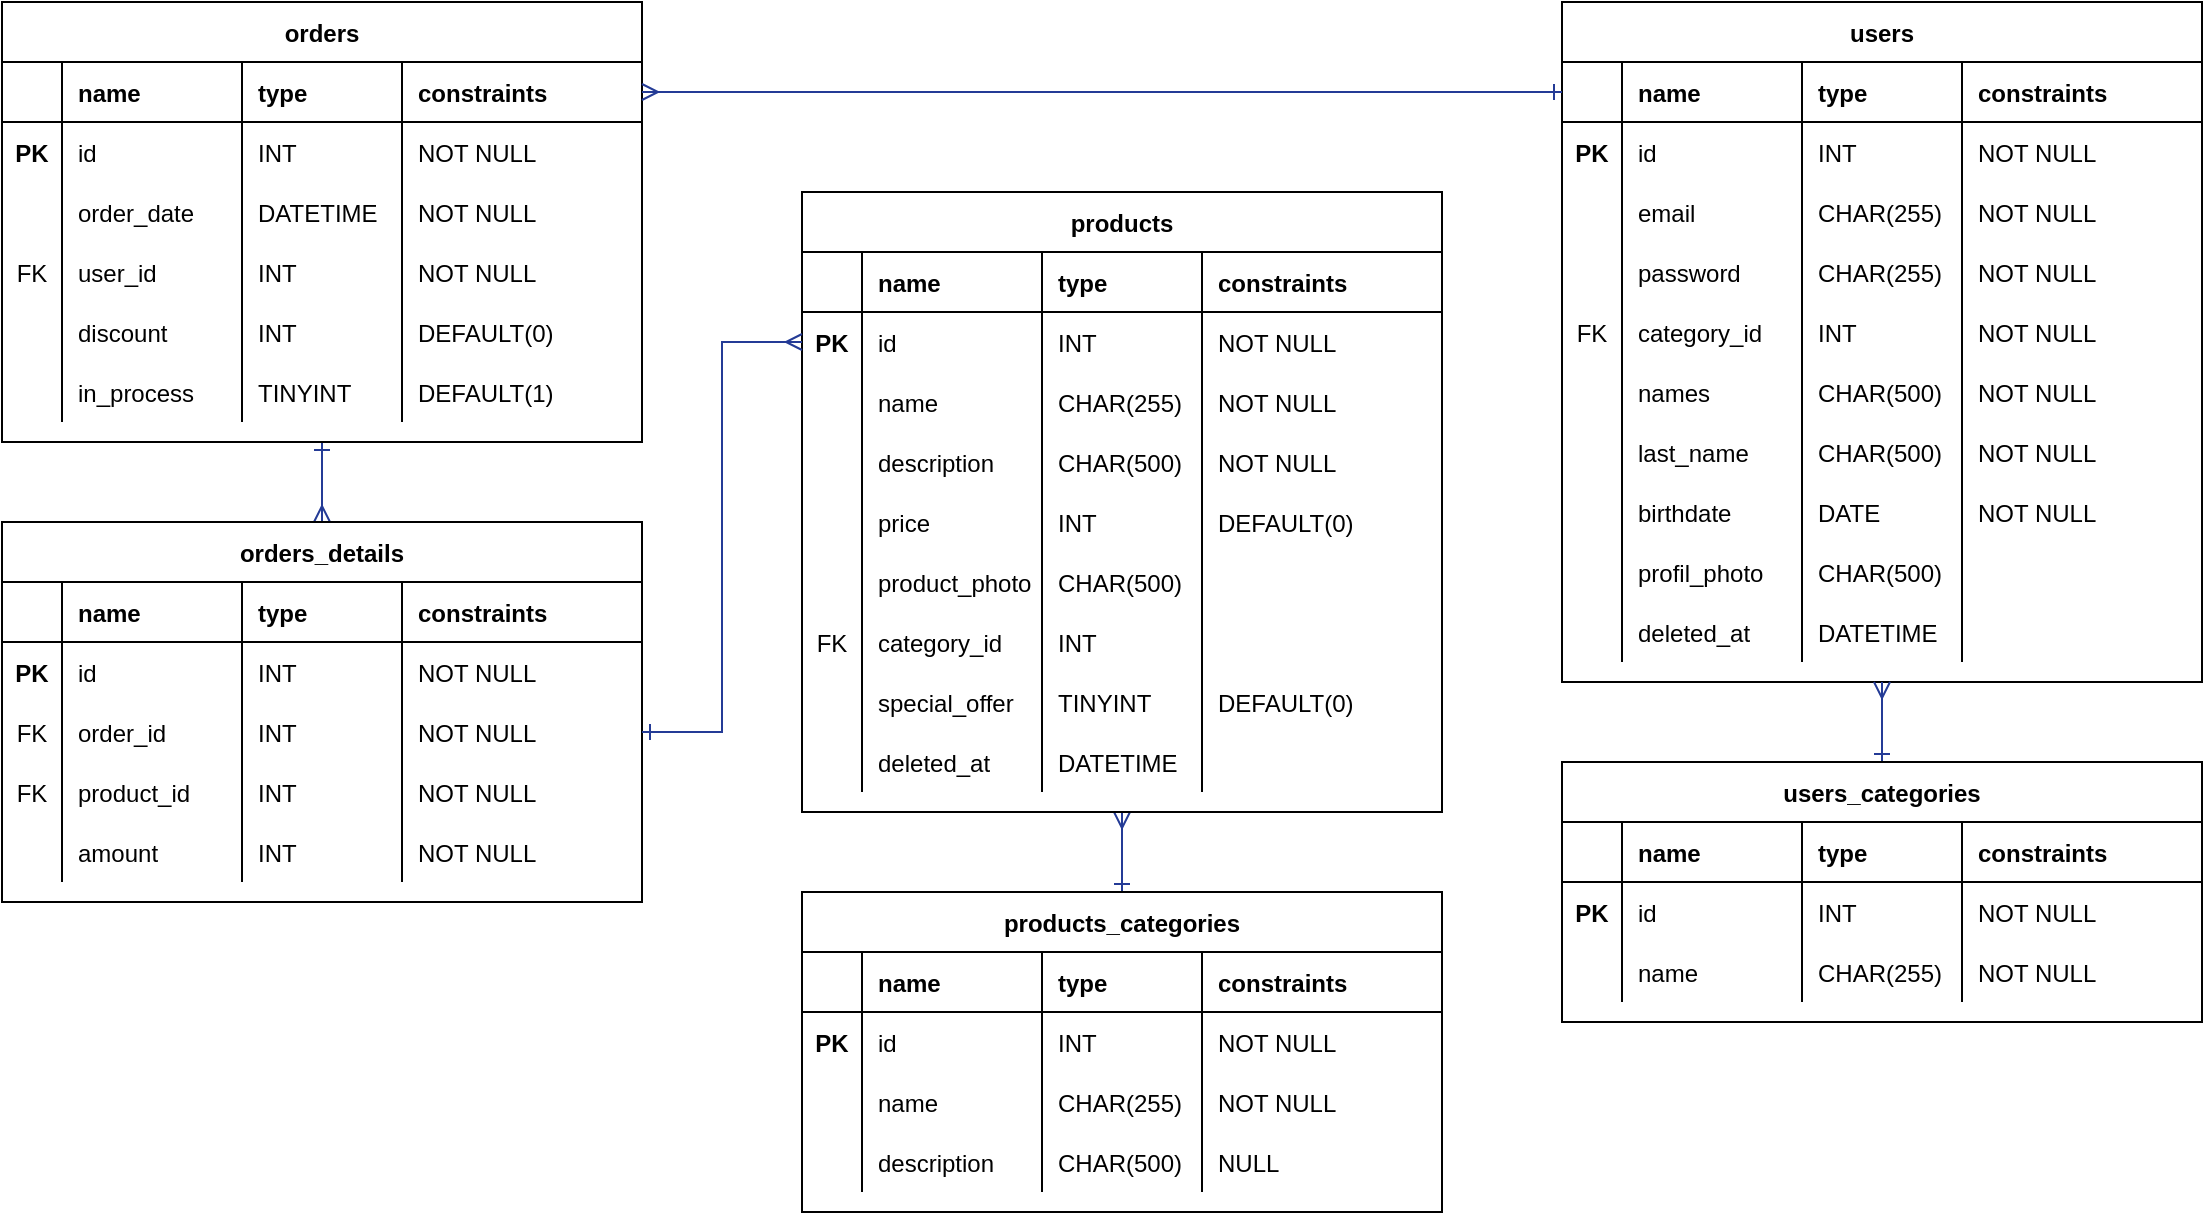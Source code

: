 <mxfile version="19.0.3" type="device"><diagram id="R2lEEEUBdFMjLlhIrx00" name="Page-1"><mxGraphModel dx="1483" dy="916" grid="1" gridSize="10" guides="1" tooltips="1" connect="1" arrows="1" fold="1" page="1" pageScale="1" pageWidth="1169" pageHeight="827" math="0" shadow="0" extFonts="Permanent Marker^https://fonts.googleapis.com/css?family=Permanent+Marker"><root><mxCell id="0"/><mxCell id="1" parent="0"/><mxCell id="c06CWA9HuTRUUM_Nnbg8-171" style="edgeStyle=orthogonalEdgeStyle;rounded=0;orthogonalLoop=1;jettySize=auto;html=1;entryX=0.5;entryY=0;entryDx=0;entryDy=0;startArrow=ERmany;startFill=0;endArrow=ERone;endFill=0;strokeColor=#243B96;" edge="1" parent="1" source="C-vyLk0tnHw3VtMMgP7b-23" target="c06CWA9HuTRUUM_Nnbg8-70"><mxGeometry relative="1" as="geometry"/></mxCell><mxCell id="C-vyLk0tnHw3VtMMgP7b-23" value="products" style="shape=table;startSize=30;container=1;collapsible=1;childLayout=tableLayout;fixedRows=1;rowLines=0;fontStyle=1;align=center;resizeLast=1;" parent="1" vertex="1"><mxGeometry x="434" y="185" width="320" height="310" as="geometry"/></mxCell><mxCell id="C-vyLk0tnHw3VtMMgP7b-24" value="" style="shape=partialRectangle;collapsible=0;dropTarget=0;pointerEvents=0;fillColor=none;points=[[0,0.5],[1,0.5]];portConstraint=eastwest;top=0;left=0;right=0;bottom=1;" parent="C-vyLk0tnHw3VtMMgP7b-23" vertex="1"><mxGeometry y="30" width="320" height="30" as="geometry"/></mxCell><mxCell id="C-vyLk0tnHw3VtMMgP7b-25" value="" style="shape=partialRectangle;overflow=hidden;connectable=0;fillColor=none;top=0;left=0;bottom=0;right=0;fontStyle=1;" parent="C-vyLk0tnHw3VtMMgP7b-24" vertex="1"><mxGeometry width="30" height="30" as="geometry"><mxRectangle width="30" height="30" as="alternateBounds"/></mxGeometry></mxCell><mxCell id="C-vyLk0tnHw3VtMMgP7b-26" value="name" style="shape=partialRectangle;overflow=hidden;connectable=0;fillColor=none;top=0;left=0;bottom=0;right=0;align=left;spacingLeft=6;fontStyle=1;" parent="C-vyLk0tnHw3VtMMgP7b-24" vertex="1"><mxGeometry x="30" width="90" height="30" as="geometry"><mxRectangle width="90" height="30" as="alternateBounds"/></mxGeometry></mxCell><mxCell id="c06CWA9HuTRUUM_Nnbg8-45" value="type" style="shape=partialRectangle;overflow=hidden;connectable=0;fillColor=none;top=0;left=0;bottom=0;right=0;align=left;spacingLeft=6;fontStyle=1;" vertex="1" parent="C-vyLk0tnHw3VtMMgP7b-24"><mxGeometry x="120" width="80" height="30" as="geometry"><mxRectangle width="80" height="30" as="alternateBounds"/></mxGeometry></mxCell><mxCell id="c06CWA9HuTRUUM_Nnbg8-61" value="constraints" style="shape=partialRectangle;overflow=hidden;connectable=0;fillColor=none;top=0;left=0;bottom=0;right=0;align=left;spacingLeft=6;fontStyle=1;" vertex="1" parent="C-vyLk0tnHw3VtMMgP7b-24"><mxGeometry x="200" width="120" height="30" as="geometry"><mxRectangle width="120" height="30" as="alternateBounds"/></mxGeometry></mxCell><mxCell id="c06CWA9HuTRUUM_Nnbg8-57" style="shape=partialRectangle;collapsible=0;dropTarget=0;pointerEvents=0;fillColor=none;points=[[0,0.5],[1,0.5]];portConstraint=eastwest;top=0;left=0;right=0;bottom=0;" vertex="1" parent="C-vyLk0tnHw3VtMMgP7b-23"><mxGeometry y="60" width="320" height="30" as="geometry"/></mxCell><mxCell id="c06CWA9HuTRUUM_Nnbg8-58" value="PK" style="shape=partialRectangle;overflow=hidden;connectable=0;fillColor=none;top=0;left=0;bottom=0;right=0;fontStyle=1" vertex="1" parent="c06CWA9HuTRUUM_Nnbg8-57"><mxGeometry width="30" height="30" as="geometry"><mxRectangle width="30" height="30" as="alternateBounds"/></mxGeometry></mxCell><mxCell id="c06CWA9HuTRUUM_Nnbg8-59" value="id" style="shape=partialRectangle;overflow=hidden;connectable=0;fillColor=none;top=0;left=0;bottom=0;right=0;align=left;spacingLeft=6;" vertex="1" parent="c06CWA9HuTRUUM_Nnbg8-57"><mxGeometry x="30" width="90" height="30" as="geometry"><mxRectangle width="90" height="30" as="alternateBounds"/></mxGeometry></mxCell><mxCell id="c06CWA9HuTRUUM_Nnbg8-60" value="INT" style="shape=partialRectangle;overflow=hidden;connectable=0;fillColor=none;top=0;left=0;bottom=0;right=0;align=left;spacingLeft=6;" vertex="1" parent="c06CWA9HuTRUUM_Nnbg8-57"><mxGeometry x="120" width="80" height="30" as="geometry"><mxRectangle width="80" height="30" as="alternateBounds"/></mxGeometry></mxCell><mxCell id="c06CWA9HuTRUUM_Nnbg8-62" value="NOT NULL" style="shape=partialRectangle;overflow=hidden;connectable=0;fillColor=none;top=0;left=0;bottom=0;right=0;align=left;spacingLeft=6;" vertex="1" parent="c06CWA9HuTRUUM_Nnbg8-57"><mxGeometry x="200" width="120" height="30" as="geometry"><mxRectangle width="120" height="30" as="alternateBounds"/></mxGeometry></mxCell><mxCell id="C-vyLk0tnHw3VtMMgP7b-27" value="" style="shape=partialRectangle;collapsible=0;dropTarget=0;pointerEvents=0;fillColor=none;points=[[0,0.5],[1,0.5]];portConstraint=eastwest;top=0;left=0;right=0;bottom=0;" parent="C-vyLk0tnHw3VtMMgP7b-23" vertex="1"><mxGeometry y="90" width="320" height="30" as="geometry"/></mxCell><mxCell id="C-vyLk0tnHw3VtMMgP7b-28" value="" style="shape=partialRectangle;overflow=hidden;connectable=0;fillColor=none;top=0;left=0;bottom=0;right=0;" parent="C-vyLk0tnHw3VtMMgP7b-27" vertex="1"><mxGeometry width="30" height="30" as="geometry"><mxRectangle width="30" height="30" as="alternateBounds"/></mxGeometry></mxCell><mxCell id="C-vyLk0tnHw3VtMMgP7b-29" value="name" style="shape=partialRectangle;overflow=hidden;connectable=0;fillColor=none;top=0;left=0;bottom=0;right=0;align=left;spacingLeft=6;" parent="C-vyLk0tnHw3VtMMgP7b-27" vertex="1"><mxGeometry x="30" width="90" height="30" as="geometry"><mxRectangle width="90" height="30" as="alternateBounds"/></mxGeometry></mxCell><mxCell id="c06CWA9HuTRUUM_Nnbg8-46" value="CHAR(255)" style="shape=partialRectangle;overflow=hidden;connectable=0;fillColor=none;top=0;left=0;bottom=0;right=0;align=left;spacingLeft=6;" vertex="1" parent="C-vyLk0tnHw3VtMMgP7b-27"><mxGeometry x="120" width="80" height="30" as="geometry"><mxRectangle width="80" height="30" as="alternateBounds"/></mxGeometry></mxCell><mxCell id="c06CWA9HuTRUUM_Nnbg8-63" value="NOT NULL" style="shape=partialRectangle;overflow=hidden;connectable=0;fillColor=none;top=0;left=0;bottom=0;right=0;align=left;spacingLeft=6;" vertex="1" parent="C-vyLk0tnHw3VtMMgP7b-27"><mxGeometry x="200" width="120" height="30" as="geometry"><mxRectangle width="120" height="30" as="alternateBounds"/></mxGeometry></mxCell><mxCell id="c06CWA9HuTRUUM_Nnbg8-27" style="shape=partialRectangle;collapsible=0;dropTarget=0;pointerEvents=0;fillColor=none;points=[[0,0.5],[1,0.5]];portConstraint=eastwest;top=0;left=0;right=0;bottom=0;" vertex="1" parent="C-vyLk0tnHw3VtMMgP7b-23"><mxGeometry y="120" width="320" height="30" as="geometry"/></mxCell><mxCell id="c06CWA9HuTRUUM_Nnbg8-28" style="shape=partialRectangle;overflow=hidden;connectable=0;fillColor=none;top=0;left=0;bottom=0;right=0;" vertex="1" parent="c06CWA9HuTRUUM_Nnbg8-27"><mxGeometry width="30" height="30" as="geometry"><mxRectangle width="30" height="30" as="alternateBounds"/></mxGeometry></mxCell><mxCell id="c06CWA9HuTRUUM_Nnbg8-29" value="description" style="shape=partialRectangle;overflow=hidden;connectable=0;fillColor=none;top=0;left=0;bottom=0;right=0;align=left;spacingLeft=6;" vertex="1" parent="c06CWA9HuTRUUM_Nnbg8-27"><mxGeometry x="30" width="90" height="30" as="geometry"><mxRectangle width="90" height="30" as="alternateBounds"/></mxGeometry></mxCell><mxCell id="c06CWA9HuTRUUM_Nnbg8-47" value="CHAR(500)" style="shape=partialRectangle;overflow=hidden;connectable=0;fillColor=none;top=0;left=0;bottom=0;right=0;align=left;spacingLeft=6;" vertex="1" parent="c06CWA9HuTRUUM_Nnbg8-27"><mxGeometry x="120" width="80" height="30" as="geometry"><mxRectangle width="80" height="30" as="alternateBounds"/></mxGeometry></mxCell><mxCell id="c06CWA9HuTRUUM_Nnbg8-64" value="NOT NULL" style="shape=partialRectangle;overflow=hidden;connectable=0;fillColor=none;top=0;left=0;bottom=0;right=0;align=left;spacingLeft=6;" vertex="1" parent="c06CWA9HuTRUUM_Nnbg8-27"><mxGeometry x="200" width="120" height="30" as="geometry"><mxRectangle width="120" height="30" as="alternateBounds"/></mxGeometry></mxCell><mxCell id="c06CWA9HuTRUUM_Nnbg8-30" style="shape=partialRectangle;collapsible=0;dropTarget=0;pointerEvents=0;fillColor=none;points=[[0,0.5],[1,0.5]];portConstraint=eastwest;top=0;left=0;right=0;bottom=0;" vertex="1" parent="C-vyLk0tnHw3VtMMgP7b-23"><mxGeometry y="150" width="320" height="30" as="geometry"/></mxCell><mxCell id="c06CWA9HuTRUUM_Nnbg8-31" style="shape=partialRectangle;overflow=hidden;connectable=0;fillColor=none;top=0;left=0;bottom=0;right=0;" vertex="1" parent="c06CWA9HuTRUUM_Nnbg8-30"><mxGeometry width="30" height="30" as="geometry"><mxRectangle width="30" height="30" as="alternateBounds"/></mxGeometry></mxCell><mxCell id="c06CWA9HuTRUUM_Nnbg8-32" value="price" style="shape=partialRectangle;overflow=hidden;connectable=0;fillColor=none;top=0;left=0;bottom=0;right=0;align=left;spacingLeft=6;" vertex="1" parent="c06CWA9HuTRUUM_Nnbg8-30"><mxGeometry x="30" width="90" height="30" as="geometry"><mxRectangle width="90" height="30" as="alternateBounds"/></mxGeometry></mxCell><mxCell id="c06CWA9HuTRUUM_Nnbg8-48" value="INT" style="shape=partialRectangle;overflow=hidden;connectable=0;fillColor=none;top=0;left=0;bottom=0;right=0;align=left;spacingLeft=6;" vertex="1" parent="c06CWA9HuTRUUM_Nnbg8-30"><mxGeometry x="120" width="80" height="30" as="geometry"><mxRectangle width="80" height="30" as="alternateBounds"/></mxGeometry></mxCell><mxCell id="c06CWA9HuTRUUM_Nnbg8-65" value="DEFAULT(0)" style="shape=partialRectangle;overflow=hidden;connectable=0;fillColor=none;top=0;left=0;bottom=0;right=0;align=left;spacingLeft=6;" vertex="1" parent="c06CWA9HuTRUUM_Nnbg8-30"><mxGeometry x="200" width="120" height="30" as="geometry"><mxRectangle width="120" height="30" as="alternateBounds"/></mxGeometry></mxCell><mxCell id="c06CWA9HuTRUUM_Nnbg8-33" style="shape=partialRectangle;collapsible=0;dropTarget=0;pointerEvents=0;fillColor=none;points=[[0,0.5],[1,0.5]];portConstraint=eastwest;top=0;left=0;right=0;bottom=0;" vertex="1" parent="C-vyLk0tnHw3VtMMgP7b-23"><mxGeometry y="180" width="320" height="30" as="geometry"/></mxCell><mxCell id="c06CWA9HuTRUUM_Nnbg8-34" style="shape=partialRectangle;overflow=hidden;connectable=0;fillColor=none;top=0;left=0;bottom=0;right=0;" vertex="1" parent="c06CWA9HuTRUUM_Nnbg8-33"><mxGeometry width="30" height="30" as="geometry"><mxRectangle width="30" height="30" as="alternateBounds"/></mxGeometry></mxCell><mxCell id="c06CWA9HuTRUUM_Nnbg8-35" value="product_photo" style="shape=partialRectangle;overflow=hidden;connectable=0;fillColor=none;top=0;left=0;bottom=0;right=0;align=left;spacingLeft=6;" vertex="1" parent="c06CWA9HuTRUUM_Nnbg8-33"><mxGeometry x="30" width="90" height="30" as="geometry"><mxRectangle width="90" height="30" as="alternateBounds"/></mxGeometry></mxCell><mxCell id="c06CWA9HuTRUUM_Nnbg8-49" value="CHAR(500)" style="shape=partialRectangle;overflow=hidden;connectable=0;fillColor=none;top=0;left=0;bottom=0;right=0;align=left;spacingLeft=6;" vertex="1" parent="c06CWA9HuTRUUM_Nnbg8-33"><mxGeometry x="120" width="80" height="30" as="geometry"><mxRectangle width="80" height="30" as="alternateBounds"/></mxGeometry></mxCell><mxCell id="c06CWA9HuTRUUM_Nnbg8-66" style="shape=partialRectangle;overflow=hidden;connectable=0;fillColor=none;top=0;left=0;bottom=0;right=0;align=left;spacingLeft=6;" vertex="1" parent="c06CWA9HuTRUUM_Nnbg8-33"><mxGeometry x="200" width="120" height="30" as="geometry"><mxRectangle width="120" height="30" as="alternateBounds"/></mxGeometry></mxCell><mxCell id="c06CWA9HuTRUUM_Nnbg8-36" style="shape=partialRectangle;collapsible=0;dropTarget=0;pointerEvents=0;fillColor=none;points=[[0,0.5],[1,0.5]];portConstraint=eastwest;top=0;left=0;right=0;bottom=0;" vertex="1" parent="C-vyLk0tnHw3VtMMgP7b-23"><mxGeometry y="210" width="320" height="30" as="geometry"/></mxCell><mxCell id="c06CWA9HuTRUUM_Nnbg8-37" value="FK" style="shape=partialRectangle;overflow=hidden;connectable=0;fillColor=none;top=0;left=0;bottom=0;right=0;" vertex="1" parent="c06CWA9HuTRUUM_Nnbg8-36"><mxGeometry width="30" height="30" as="geometry"><mxRectangle width="30" height="30" as="alternateBounds"/></mxGeometry></mxCell><mxCell id="c06CWA9HuTRUUM_Nnbg8-38" value="category_id" style="shape=partialRectangle;overflow=hidden;connectable=0;fillColor=none;top=0;left=0;bottom=0;right=0;align=left;spacingLeft=6;" vertex="1" parent="c06CWA9HuTRUUM_Nnbg8-36"><mxGeometry x="30" width="90" height="30" as="geometry"><mxRectangle width="90" height="30" as="alternateBounds"/></mxGeometry></mxCell><mxCell id="c06CWA9HuTRUUM_Nnbg8-50" value="INT" style="shape=partialRectangle;overflow=hidden;connectable=0;fillColor=none;top=0;left=0;bottom=0;right=0;align=left;spacingLeft=6;" vertex="1" parent="c06CWA9HuTRUUM_Nnbg8-36"><mxGeometry x="120" width="80" height="30" as="geometry"><mxRectangle width="80" height="30" as="alternateBounds"/></mxGeometry></mxCell><mxCell id="c06CWA9HuTRUUM_Nnbg8-67" style="shape=partialRectangle;overflow=hidden;connectable=0;fillColor=none;top=0;left=0;bottom=0;right=0;align=left;spacingLeft=6;" vertex="1" parent="c06CWA9HuTRUUM_Nnbg8-36"><mxGeometry x="200" width="120" height="30" as="geometry"><mxRectangle width="120" height="30" as="alternateBounds"/></mxGeometry></mxCell><mxCell id="c06CWA9HuTRUUM_Nnbg8-39" style="shape=partialRectangle;collapsible=0;dropTarget=0;pointerEvents=0;fillColor=none;points=[[0,0.5],[1,0.5]];portConstraint=eastwest;top=0;left=0;right=0;bottom=0;" vertex="1" parent="C-vyLk0tnHw3VtMMgP7b-23"><mxGeometry y="240" width="320" height="30" as="geometry"/></mxCell><mxCell id="c06CWA9HuTRUUM_Nnbg8-40" style="shape=partialRectangle;overflow=hidden;connectable=0;fillColor=none;top=0;left=0;bottom=0;right=0;" vertex="1" parent="c06CWA9HuTRUUM_Nnbg8-39"><mxGeometry width="30" height="30" as="geometry"><mxRectangle width="30" height="30" as="alternateBounds"/></mxGeometry></mxCell><mxCell id="c06CWA9HuTRUUM_Nnbg8-41" value="special_offer" style="shape=partialRectangle;overflow=hidden;connectable=0;fillColor=none;top=0;left=0;bottom=0;right=0;align=left;spacingLeft=6;" vertex="1" parent="c06CWA9HuTRUUM_Nnbg8-39"><mxGeometry x="30" width="90" height="30" as="geometry"><mxRectangle width="90" height="30" as="alternateBounds"/></mxGeometry></mxCell><mxCell id="c06CWA9HuTRUUM_Nnbg8-51" value="TINYINT" style="shape=partialRectangle;overflow=hidden;connectable=0;fillColor=none;top=0;left=0;bottom=0;right=0;align=left;spacingLeft=6;" vertex="1" parent="c06CWA9HuTRUUM_Nnbg8-39"><mxGeometry x="120" width="80" height="30" as="geometry"><mxRectangle width="80" height="30" as="alternateBounds"/></mxGeometry></mxCell><mxCell id="c06CWA9HuTRUUM_Nnbg8-68" value="DEFAULT(0)" style="shape=partialRectangle;overflow=hidden;connectable=0;fillColor=none;top=0;left=0;bottom=0;right=0;align=left;spacingLeft=6;" vertex="1" parent="c06CWA9HuTRUUM_Nnbg8-39"><mxGeometry x="200" width="120" height="30" as="geometry"><mxRectangle width="120" height="30" as="alternateBounds"/></mxGeometry></mxCell><mxCell id="c06CWA9HuTRUUM_Nnbg8-42" style="shape=partialRectangle;collapsible=0;dropTarget=0;pointerEvents=0;fillColor=none;points=[[0,0.5],[1,0.5]];portConstraint=eastwest;top=0;left=0;right=0;bottom=0;" vertex="1" parent="C-vyLk0tnHw3VtMMgP7b-23"><mxGeometry y="270" width="320" height="30" as="geometry"/></mxCell><mxCell id="c06CWA9HuTRUUM_Nnbg8-43" style="shape=partialRectangle;overflow=hidden;connectable=0;fillColor=none;top=0;left=0;bottom=0;right=0;" vertex="1" parent="c06CWA9HuTRUUM_Nnbg8-42"><mxGeometry width="30" height="30" as="geometry"><mxRectangle width="30" height="30" as="alternateBounds"/></mxGeometry></mxCell><mxCell id="c06CWA9HuTRUUM_Nnbg8-44" value="deleted_at" style="shape=partialRectangle;overflow=hidden;connectable=0;fillColor=none;top=0;left=0;bottom=0;right=0;align=left;spacingLeft=6;" vertex="1" parent="c06CWA9HuTRUUM_Nnbg8-42"><mxGeometry x="30" width="90" height="30" as="geometry"><mxRectangle width="90" height="30" as="alternateBounds"/></mxGeometry></mxCell><mxCell id="c06CWA9HuTRUUM_Nnbg8-52" value="DATETIME" style="shape=partialRectangle;overflow=hidden;connectable=0;fillColor=none;top=0;left=0;bottom=0;right=0;align=left;spacingLeft=6;" vertex="1" parent="c06CWA9HuTRUUM_Nnbg8-42"><mxGeometry x="120" width="80" height="30" as="geometry"><mxRectangle width="80" height="30" as="alternateBounds"/></mxGeometry></mxCell><mxCell id="c06CWA9HuTRUUM_Nnbg8-69" style="shape=partialRectangle;overflow=hidden;connectable=0;fillColor=none;top=0;left=0;bottom=0;right=0;align=left;spacingLeft=6;" vertex="1" parent="c06CWA9HuTRUUM_Nnbg8-42"><mxGeometry x="200" width="120" height="30" as="geometry"><mxRectangle width="120" height="30" as="alternateBounds"/></mxGeometry></mxCell><mxCell id="c06CWA9HuTRUUM_Nnbg8-70" value="products_categories" style="shape=table;startSize=30;container=1;collapsible=1;childLayout=tableLayout;fixedRows=1;rowLines=0;fontStyle=1;align=center;resizeLast=1;" vertex="1" parent="1"><mxGeometry x="434" y="535" width="320" height="160" as="geometry"/></mxCell><mxCell id="c06CWA9HuTRUUM_Nnbg8-71" value="" style="shape=partialRectangle;collapsible=0;dropTarget=0;pointerEvents=0;fillColor=none;points=[[0,0.5],[1,0.5]];portConstraint=eastwest;top=0;left=0;right=0;bottom=1;" vertex="1" parent="c06CWA9HuTRUUM_Nnbg8-70"><mxGeometry y="30" width="320" height="30" as="geometry"/></mxCell><mxCell id="c06CWA9HuTRUUM_Nnbg8-72" value="" style="shape=partialRectangle;overflow=hidden;connectable=0;fillColor=none;top=0;left=0;bottom=0;right=0;fontStyle=1;" vertex="1" parent="c06CWA9HuTRUUM_Nnbg8-71"><mxGeometry width="30" height="30" as="geometry"><mxRectangle width="30" height="30" as="alternateBounds"/></mxGeometry></mxCell><mxCell id="c06CWA9HuTRUUM_Nnbg8-73" value="name" style="shape=partialRectangle;overflow=hidden;connectable=0;fillColor=none;top=0;left=0;bottom=0;right=0;align=left;spacingLeft=6;fontStyle=1;" vertex="1" parent="c06CWA9HuTRUUM_Nnbg8-71"><mxGeometry x="30" width="90" height="30" as="geometry"><mxRectangle width="90" height="30" as="alternateBounds"/></mxGeometry></mxCell><mxCell id="c06CWA9HuTRUUM_Nnbg8-74" value="type" style="shape=partialRectangle;overflow=hidden;connectable=0;fillColor=none;top=0;left=0;bottom=0;right=0;align=left;spacingLeft=6;fontStyle=1;" vertex="1" parent="c06CWA9HuTRUUM_Nnbg8-71"><mxGeometry x="120" width="80" height="30" as="geometry"><mxRectangle width="80" height="30" as="alternateBounds"/></mxGeometry></mxCell><mxCell id="c06CWA9HuTRUUM_Nnbg8-75" value="constraints" style="shape=partialRectangle;overflow=hidden;connectable=0;fillColor=none;top=0;left=0;bottom=0;right=0;align=left;spacingLeft=6;fontStyle=1;" vertex="1" parent="c06CWA9HuTRUUM_Nnbg8-71"><mxGeometry x="200" width="120" height="30" as="geometry"><mxRectangle width="120" height="30" as="alternateBounds"/></mxGeometry></mxCell><mxCell id="c06CWA9HuTRUUM_Nnbg8-76" style="shape=partialRectangle;collapsible=0;dropTarget=0;pointerEvents=0;fillColor=none;points=[[0,0.5],[1,0.5]];portConstraint=eastwest;top=0;left=0;right=0;bottom=0;" vertex="1" parent="c06CWA9HuTRUUM_Nnbg8-70"><mxGeometry y="60" width="320" height="30" as="geometry"/></mxCell><mxCell id="c06CWA9HuTRUUM_Nnbg8-77" value="PK" style="shape=partialRectangle;overflow=hidden;connectable=0;fillColor=none;top=0;left=0;bottom=0;right=0;fontStyle=1" vertex="1" parent="c06CWA9HuTRUUM_Nnbg8-76"><mxGeometry width="30" height="30" as="geometry"><mxRectangle width="30" height="30" as="alternateBounds"/></mxGeometry></mxCell><mxCell id="c06CWA9HuTRUUM_Nnbg8-78" value="id" style="shape=partialRectangle;overflow=hidden;connectable=0;fillColor=none;top=0;left=0;bottom=0;right=0;align=left;spacingLeft=6;" vertex="1" parent="c06CWA9HuTRUUM_Nnbg8-76"><mxGeometry x="30" width="90" height="30" as="geometry"><mxRectangle width="90" height="30" as="alternateBounds"/></mxGeometry></mxCell><mxCell id="c06CWA9HuTRUUM_Nnbg8-79" value="INT" style="shape=partialRectangle;overflow=hidden;connectable=0;fillColor=none;top=0;left=0;bottom=0;right=0;align=left;spacingLeft=6;" vertex="1" parent="c06CWA9HuTRUUM_Nnbg8-76"><mxGeometry x="120" width="80" height="30" as="geometry"><mxRectangle width="80" height="30" as="alternateBounds"/></mxGeometry></mxCell><mxCell id="c06CWA9HuTRUUM_Nnbg8-80" value="NOT NULL" style="shape=partialRectangle;overflow=hidden;connectable=0;fillColor=none;top=0;left=0;bottom=0;right=0;align=left;spacingLeft=6;" vertex="1" parent="c06CWA9HuTRUUM_Nnbg8-76"><mxGeometry x="200" width="120" height="30" as="geometry"><mxRectangle width="120" height="30" as="alternateBounds"/></mxGeometry></mxCell><mxCell id="c06CWA9HuTRUUM_Nnbg8-81" value="" style="shape=partialRectangle;collapsible=0;dropTarget=0;pointerEvents=0;fillColor=none;points=[[0,0.5],[1,0.5]];portConstraint=eastwest;top=0;left=0;right=0;bottom=0;" vertex="1" parent="c06CWA9HuTRUUM_Nnbg8-70"><mxGeometry y="90" width="320" height="30" as="geometry"/></mxCell><mxCell id="c06CWA9HuTRUUM_Nnbg8-82" value="" style="shape=partialRectangle;overflow=hidden;connectable=0;fillColor=none;top=0;left=0;bottom=0;right=0;" vertex="1" parent="c06CWA9HuTRUUM_Nnbg8-81"><mxGeometry width="30" height="30" as="geometry"><mxRectangle width="30" height="30" as="alternateBounds"/></mxGeometry></mxCell><mxCell id="c06CWA9HuTRUUM_Nnbg8-83" value="name" style="shape=partialRectangle;overflow=hidden;connectable=0;fillColor=none;top=0;left=0;bottom=0;right=0;align=left;spacingLeft=6;" vertex="1" parent="c06CWA9HuTRUUM_Nnbg8-81"><mxGeometry x="30" width="90" height="30" as="geometry"><mxRectangle width="90" height="30" as="alternateBounds"/></mxGeometry></mxCell><mxCell id="c06CWA9HuTRUUM_Nnbg8-84" value="CHAR(255)" style="shape=partialRectangle;overflow=hidden;connectable=0;fillColor=none;top=0;left=0;bottom=0;right=0;align=left;spacingLeft=6;" vertex="1" parent="c06CWA9HuTRUUM_Nnbg8-81"><mxGeometry x="120" width="80" height="30" as="geometry"><mxRectangle width="80" height="30" as="alternateBounds"/></mxGeometry></mxCell><mxCell id="c06CWA9HuTRUUM_Nnbg8-85" value="NOT NULL" style="shape=partialRectangle;overflow=hidden;connectable=0;fillColor=none;top=0;left=0;bottom=0;right=0;align=left;spacingLeft=6;" vertex="1" parent="c06CWA9HuTRUUM_Nnbg8-81"><mxGeometry x="200" width="120" height="30" as="geometry"><mxRectangle width="120" height="30" as="alternateBounds"/></mxGeometry></mxCell><mxCell id="c06CWA9HuTRUUM_Nnbg8-86" style="shape=partialRectangle;collapsible=0;dropTarget=0;pointerEvents=0;fillColor=none;points=[[0,0.5],[1,0.5]];portConstraint=eastwest;top=0;left=0;right=0;bottom=0;" vertex="1" parent="c06CWA9HuTRUUM_Nnbg8-70"><mxGeometry y="120" width="320" height="30" as="geometry"/></mxCell><mxCell id="c06CWA9HuTRUUM_Nnbg8-87" style="shape=partialRectangle;overflow=hidden;connectable=0;fillColor=none;top=0;left=0;bottom=0;right=0;" vertex="1" parent="c06CWA9HuTRUUM_Nnbg8-86"><mxGeometry width="30" height="30" as="geometry"><mxRectangle width="30" height="30" as="alternateBounds"/></mxGeometry></mxCell><mxCell id="c06CWA9HuTRUUM_Nnbg8-88" value="description" style="shape=partialRectangle;overflow=hidden;connectable=0;fillColor=none;top=0;left=0;bottom=0;right=0;align=left;spacingLeft=6;" vertex="1" parent="c06CWA9HuTRUUM_Nnbg8-86"><mxGeometry x="30" width="90" height="30" as="geometry"><mxRectangle width="90" height="30" as="alternateBounds"/></mxGeometry></mxCell><mxCell id="c06CWA9HuTRUUM_Nnbg8-89" value="CHAR(500)" style="shape=partialRectangle;overflow=hidden;connectable=0;fillColor=none;top=0;left=0;bottom=0;right=0;align=left;spacingLeft=6;" vertex="1" parent="c06CWA9HuTRUUM_Nnbg8-86"><mxGeometry x="120" width="80" height="30" as="geometry"><mxRectangle width="80" height="30" as="alternateBounds"/></mxGeometry></mxCell><mxCell id="c06CWA9HuTRUUM_Nnbg8-90" value="NULL" style="shape=partialRectangle;overflow=hidden;connectable=0;fillColor=none;top=0;left=0;bottom=0;right=0;align=left;spacingLeft=6;" vertex="1" parent="c06CWA9HuTRUUM_Nnbg8-86"><mxGeometry x="200" width="120" height="30" as="geometry"><mxRectangle width="120" height="30" as="alternateBounds"/></mxGeometry></mxCell><mxCell id="c06CWA9HuTRUUM_Nnbg8-170" style="edgeStyle=orthogonalEdgeStyle;rounded=0;orthogonalLoop=1;jettySize=auto;html=1;startArrow=ERone;startFill=0;endArrow=ERmany;endFill=0;strokeColor=#243B96;" edge="1" parent="1" source="c06CWA9HuTRUUM_Nnbg8-116" target="c06CWA9HuTRUUM_Nnbg8-144"><mxGeometry relative="1" as="geometry"/></mxCell><mxCell id="c06CWA9HuTRUUM_Nnbg8-116" value="orders" style="shape=table;startSize=30;container=1;collapsible=1;childLayout=tableLayout;fixedRows=1;rowLines=0;fontStyle=1;align=center;resizeLast=1;" vertex="1" parent="1"><mxGeometry x="34" y="90" width="320" height="220" as="geometry"/></mxCell><mxCell id="c06CWA9HuTRUUM_Nnbg8-117" value="" style="shape=partialRectangle;collapsible=0;dropTarget=0;pointerEvents=0;fillColor=none;points=[[0,0.5],[1,0.5]];portConstraint=eastwest;top=0;left=0;right=0;bottom=1;" vertex="1" parent="c06CWA9HuTRUUM_Nnbg8-116"><mxGeometry y="30" width="320" height="30" as="geometry"/></mxCell><mxCell id="c06CWA9HuTRUUM_Nnbg8-118" value="" style="shape=partialRectangle;overflow=hidden;connectable=0;fillColor=none;top=0;left=0;bottom=0;right=0;fontStyle=1;" vertex="1" parent="c06CWA9HuTRUUM_Nnbg8-117"><mxGeometry width="30" height="30" as="geometry"><mxRectangle width="30" height="30" as="alternateBounds"/></mxGeometry></mxCell><mxCell id="c06CWA9HuTRUUM_Nnbg8-119" value="name" style="shape=partialRectangle;overflow=hidden;connectable=0;fillColor=none;top=0;left=0;bottom=0;right=0;align=left;spacingLeft=6;fontStyle=1;" vertex="1" parent="c06CWA9HuTRUUM_Nnbg8-117"><mxGeometry x="30" width="90" height="30" as="geometry"><mxRectangle width="90" height="30" as="alternateBounds"/></mxGeometry></mxCell><mxCell id="c06CWA9HuTRUUM_Nnbg8-120" value="type" style="shape=partialRectangle;overflow=hidden;connectable=0;fillColor=none;top=0;left=0;bottom=0;right=0;align=left;spacingLeft=6;fontStyle=1;" vertex="1" parent="c06CWA9HuTRUUM_Nnbg8-117"><mxGeometry x="120" width="80" height="30" as="geometry"><mxRectangle width="80" height="30" as="alternateBounds"/></mxGeometry></mxCell><mxCell id="c06CWA9HuTRUUM_Nnbg8-121" value="constraints" style="shape=partialRectangle;overflow=hidden;connectable=0;fillColor=none;top=0;left=0;bottom=0;right=0;align=left;spacingLeft=6;fontStyle=1;" vertex="1" parent="c06CWA9HuTRUUM_Nnbg8-117"><mxGeometry x="200" width="120" height="30" as="geometry"><mxRectangle width="120" height="30" as="alternateBounds"/></mxGeometry></mxCell><mxCell id="c06CWA9HuTRUUM_Nnbg8-122" style="shape=partialRectangle;collapsible=0;dropTarget=0;pointerEvents=0;fillColor=none;points=[[0,0.5],[1,0.5]];portConstraint=eastwest;top=0;left=0;right=0;bottom=0;" vertex="1" parent="c06CWA9HuTRUUM_Nnbg8-116"><mxGeometry y="60" width="320" height="30" as="geometry"/></mxCell><mxCell id="c06CWA9HuTRUUM_Nnbg8-123" value="PK" style="shape=partialRectangle;overflow=hidden;connectable=0;fillColor=none;top=0;left=0;bottom=0;right=0;fontStyle=1" vertex="1" parent="c06CWA9HuTRUUM_Nnbg8-122"><mxGeometry width="30" height="30" as="geometry"><mxRectangle width="30" height="30" as="alternateBounds"/></mxGeometry></mxCell><mxCell id="c06CWA9HuTRUUM_Nnbg8-124" value="id" style="shape=partialRectangle;overflow=hidden;connectable=0;fillColor=none;top=0;left=0;bottom=0;right=0;align=left;spacingLeft=6;" vertex="1" parent="c06CWA9HuTRUUM_Nnbg8-122"><mxGeometry x="30" width="90" height="30" as="geometry"><mxRectangle width="90" height="30" as="alternateBounds"/></mxGeometry></mxCell><mxCell id="c06CWA9HuTRUUM_Nnbg8-125" value="INT" style="shape=partialRectangle;overflow=hidden;connectable=0;fillColor=none;top=0;left=0;bottom=0;right=0;align=left;spacingLeft=6;" vertex="1" parent="c06CWA9HuTRUUM_Nnbg8-122"><mxGeometry x="120" width="80" height="30" as="geometry"><mxRectangle width="80" height="30" as="alternateBounds"/></mxGeometry></mxCell><mxCell id="c06CWA9HuTRUUM_Nnbg8-126" value="NOT NULL" style="shape=partialRectangle;overflow=hidden;connectable=0;fillColor=none;top=0;left=0;bottom=0;right=0;align=left;spacingLeft=6;" vertex="1" parent="c06CWA9HuTRUUM_Nnbg8-122"><mxGeometry x="200" width="120" height="30" as="geometry"><mxRectangle width="120" height="30" as="alternateBounds"/></mxGeometry></mxCell><mxCell id="c06CWA9HuTRUUM_Nnbg8-127" value="" style="shape=partialRectangle;collapsible=0;dropTarget=0;pointerEvents=0;fillColor=none;points=[[0,0.5],[1,0.5]];portConstraint=eastwest;top=0;left=0;right=0;bottom=0;" vertex="1" parent="c06CWA9HuTRUUM_Nnbg8-116"><mxGeometry y="90" width="320" height="30" as="geometry"/></mxCell><mxCell id="c06CWA9HuTRUUM_Nnbg8-128" value="" style="shape=partialRectangle;overflow=hidden;connectable=0;fillColor=none;top=0;left=0;bottom=0;right=0;" vertex="1" parent="c06CWA9HuTRUUM_Nnbg8-127"><mxGeometry width="30" height="30" as="geometry"><mxRectangle width="30" height="30" as="alternateBounds"/></mxGeometry></mxCell><mxCell id="c06CWA9HuTRUUM_Nnbg8-129" value="order_date" style="shape=partialRectangle;overflow=hidden;connectable=0;fillColor=none;top=0;left=0;bottom=0;right=0;align=left;spacingLeft=6;" vertex="1" parent="c06CWA9HuTRUUM_Nnbg8-127"><mxGeometry x="30" width="90" height="30" as="geometry"><mxRectangle width="90" height="30" as="alternateBounds"/></mxGeometry></mxCell><mxCell id="c06CWA9HuTRUUM_Nnbg8-130" value="DATETIME" style="shape=partialRectangle;overflow=hidden;connectable=0;fillColor=none;top=0;left=0;bottom=0;right=0;align=left;spacingLeft=6;" vertex="1" parent="c06CWA9HuTRUUM_Nnbg8-127"><mxGeometry x="120" width="80" height="30" as="geometry"><mxRectangle width="80" height="30" as="alternateBounds"/></mxGeometry></mxCell><mxCell id="c06CWA9HuTRUUM_Nnbg8-131" value="NOT NULL" style="shape=partialRectangle;overflow=hidden;connectable=0;fillColor=none;top=0;left=0;bottom=0;right=0;align=left;spacingLeft=6;" vertex="1" parent="c06CWA9HuTRUUM_Nnbg8-127"><mxGeometry x="200" width="120" height="30" as="geometry"><mxRectangle width="120" height="30" as="alternateBounds"/></mxGeometry></mxCell><mxCell id="c06CWA9HuTRUUM_Nnbg8-132" style="shape=partialRectangle;collapsible=0;dropTarget=0;pointerEvents=0;fillColor=none;points=[[0,0.5],[1,0.5]];portConstraint=eastwest;top=0;left=0;right=0;bottom=0;" vertex="1" parent="c06CWA9HuTRUUM_Nnbg8-116"><mxGeometry y="120" width="320" height="30" as="geometry"/></mxCell><mxCell id="c06CWA9HuTRUUM_Nnbg8-133" value="FK" style="shape=partialRectangle;overflow=hidden;connectable=0;fillColor=none;top=0;left=0;bottom=0;right=0;" vertex="1" parent="c06CWA9HuTRUUM_Nnbg8-132"><mxGeometry width="30" height="30" as="geometry"><mxRectangle width="30" height="30" as="alternateBounds"/></mxGeometry></mxCell><mxCell id="c06CWA9HuTRUUM_Nnbg8-134" value="user_id" style="shape=partialRectangle;overflow=hidden;connectable=0;fillColor=none;top=0;left=0;bottom=0;right=0;align=left;spacingLeft=6;" vertex="1" parent="c06CWA9HuTRUUM_Nnbg8-132"><mxGeometry x="30" width="90" height="30" as="geometry"><mxRectangle width="90" height="30" as="alternateBounds"/></mxGeometry></mxCell><mxCell id="c06CWA9HuTRUUM_Nnbg8-135" value="INT" style="shape=partialRectangle;overflow=hidden;connectable=0;fillColor=none;top=0;left=0;bottom=0;right=0;align=left;spacingLeft=6;" vertex="1" parent="c06CWA9HuTRUUM_Nnbg8-132"><mxGeometry x="120" width="80" height="30" as="geometry"><mxRectangle width="80" height="30" as="alternateBounds"/></mxGeometry></mxCell><mxCell id="c06CWA9HuTRUUM_Nnbg8-136" value="NOT NULL" style="shape=partialRectangle;overflow=hidden;connectable=0;fillColor=none;top=0;left=0;bottom=0;right=0;align=left;spacingLeft=6;" vertex="1" parent="c06CWA9HuTRUUM_Nnbg8-132"><mxGeometry x="200" width="120" height="30" as="geometry"><mxRectangle width="120" height="30" as="alternateBounds"/></mxGeometry></mxCell><mxCell id="c06CWA9HuTRUUM_Nnbg8-139" style="shape=partialRectangle;collapsible=0;dropTarget=0;pointerEvents=0;fillColor=none;points=[[0,0.5],[1,0.5]];portConstraint=eastwest;top=0;left=0;right=0;bottom=0;" vertex="1" parent="c06CWA9HuTRUUM_Nnbg8-116"><mxGeometry y="150" width="320" height="30" as="geometry"/></mxCell><mxCell id="c06CWA9HuTRUUM_Nnbg8-140" style="shape=partialRectangle;overflow=hidden;connectable=0;fillColor=none;top=0;left=0;bottom=0;right=0;" vertex="1" parent="c06CWA9HuTRUUM_Nnbg8-139"><mxGeometry width="30" height="30" as="geometry"><mxRectangle width="30" height="30" as="alternateBounds"/></mxGeometry></mxCell><mxCell id="c06CWA9HuTRUUM_Nnbg8-141" value="discount" style="shape=partialRectangle;overflow=hidden;connectable=0;fillColor=none;top=0;left=0;bottom=0;right=0;align=left;spacingLeft=6;" vertex="1" parent="c06CWA9HuTRUUM_Nnbg8-139"><mxGeometry x="30" width="90" height="30" as="geometry"><mxRectangle width="90" height="30" as="alternateBounds"/></mxGeometry></mxCell><mxCell id="c06CWA9HuTRUUM_Nnbg8-142" value="INT" style="shape=partialRectangle;overflow=hidden;connectable=0;fillColor=none;top=0;left=0;bottom=0;right=0;align=left;spacingLeft=6;" vertex="1" parent="c06CWA9HuTRUUM_Nnbg8-139"><mxGeometry x="120" width="80" height="30" as="geometry"><mxRectangle width="80" height="30" as="alternateBounds"/></mxGeometry></mxCell><mxCell id="c06CWA9HuTRUUM_Nnbg8-143" value="DEFAULT(0)" style="shape=partialRectangle;overflow=hidden;connectable=0;fillColor=none;top=0;left=0;bottom=0;right=0;align=left;spacingLeft=6;" vertex="1" parent="c06CWA9HuTRUUM_Nnbg8-139"><mxGeometry x="200" width="120" height="30" as="geometry"><mxRectangle width="120" height="30" as="alternateBounds"/></mxGeometry></mxCell><mxCell id="c06CWA9HuTRUUM_Nnbg8-174" style="shape=partialRectangle;collapsible=0;dropTarget=0;pointerEvents=0;fillColor=none;points=[[0,0.5],[1,0.5]];portConstraint=eastwest;top=0;left=0;right=0;bottom=0;" vertex="1" parent="c06CWA9HuTRUUM_Nnbg8-116"><mxGeometry y="180" width="320" height="30" as="geometry"/></mxCell><mxCell id="c06CWA9HuTRUUM_Nnbg8-175" style="shape=partialRectangle;overflow=hidden;connectable=0;fillColor=none;top=0;left=0;bottom=0;right=0;" vertex="1" parent="c06CWA9HuTRUUM_Nnbg8-174"><mxGeometry width="30" height="30" as="geometry"><mxRectangle width="30" height="30" as="alternateBounds"/></mxGeometry></mxCell><mxCell id="c06CWA9HuTRUUM_Nnbg8-176" value="in_process" style="shape=partialRectangle;overflow=hidden;connectable=0;fillColor=none;top=0;left=0;bottom=0;right=0;align=left;spacingLeft=6;" vertex="1" parent="c06CWA9HuTRUUM_Nnbg8-174"><mxGeometry x="30" width="90" height="30" as="geometry"><mxRectangle width="90" height="30" as="alternateBounds"/></mxGeometry></mxCell><mxCell id="c06CWA9HuTRUUM_Nnbg8-177" value="TINYINT" style="shape=partialRectangle;overflow=hidden;connectable=0;fillColor=none;top=0;left=0;bottom=0;right=0;align=left;spacingLeft=6;" vertex="1" parent="c06CWA9HuTRUUM_Nnbg8-174"><mxGeometry x="120" width="80" height="30" as="geometry"><mxRectangle width="80" height="30" as="alternateBounds"/></mxGeometry></mxCell><mxCell id="c06CWA9HuTRUUM_Nnbg8-178" value="DEFAULT(1)" style="shape=partialRectangle;overflow=hidden;connectable=0;fillColor=none;top=0;left=0;bottom=0;right=0;align=left;spacingLeft=6;" vertex="1" parent="c06CWA9HuTRUUM_Nnbg8-174"><mxGeometry x="200" width="120" height="30" as="geometry"><mxRectangle width="120" height="30" as="alternateBounds"/></mxGeometry></mxCell><mxCell id="c06CWA9HuTRUUM_Nnbg8-144" value="orders_details" style="shape=table;startSize=30;container=1;collapsible=1;childLayout=tableLayout;fixedRows=1;rowLines=0;fontStyle=1;align=center;resizeLast=1;" vertex="1" parent="1"><mxGeometry x="34" y="350" width="320" height="190" as="geometry"/></mxCell><mxCell id="c06CWA9HuTRUUM_Nnbg8-145" value="" style="shape=partialRectangle;collapsible=0;dropTarget=0;pointerEvents=0;fillColor=none;points=[[0,0.5],[1,0.5]];portConstraint=eastwest;top=0;left=0;right=0;bottom=1;" vertex="1" parent="c06CWA9HuTRUUM_Nnbg8-144"><mxGeometry y="30" width="320" height="30" as="geometry"/></mxCell><mxCell id="c06CWA9HuTRUUM_Nnbg8-146" value="" style="shape=partialRectangle;overflow=hidden;connectable=0;fillColor=none;top=0;left=0;bottom=0;right=0;fontStyle=1;" vertex="1" parent="c06CWA9HuTRUUM_Nnbg8-145"><mxGeometry width="30" height="30" as="geometry"><mxRectangle width="30" height="30" as="alternateBounds"/></mxGeometry></mxCell><mxCell id="c06CWA9HuTRUUM_Nnbg8-147" value="name" style="shape=partialRectangle;overflow=hidden;connectable=0;fillColor=none;top=0;left=0;bottom=0;right=0;align=left;spacingLeft=6;fontStyle=1;" vertex="1" parent="c06CWA9HuTRUUM_Nnbg8-145"><mxGeometry x="30" width="90" height="30" as="geometry"><mxRectangle width="90" height="30" as="alternateBounds"/></mxGeometry></mxCell><mxCell id="c06CWA9HuTRUUM_Nnbg8-148" value="type" style="shape=partialRectangle;overflow=hidden;connectable=0;fillColor=none;top=0;left=0;bottom=0;right=0;align=left;spacingLeft=6;fontStyle=1;" vertex="1" parent="c06CWA9HuTRUUM_Nnbg8-145"><mxGeometry x="120" width="80" height="30" as="geometry"><mxRectangle width="80" height="30" as="alternateBounds"/></mxGeometry></mxCell><mxCell id="c06CWA9HuTRUUM_Nnbg8-149" value="constraints" style="shape=partialRectangle;overflow=hidden;connectable=0;fillColor=none;top=0;left=0;bottom=0;right=0;align=left;spacingLeft=6;fontStyle=1;" vertex="1" parent="c06CWA9HuTRUUM_Nnbg8-145"><mxGeometry x="200" width="120" height="30" as="geometry"><mxRectangle width="120" height="30" as="alternateBounds"/></mxGeometry></mxCell><mxCell id="c06CWA9HuTRUUM_Nnbg8-150" style="shape=partialRectangle;collapsible=0;dropTarget=0;pointerEvents=0;fillColor=none;points=[[0,0.5],[1,0.5]];portConstraint=eastwest;top=0;left=0;right=0;bottom=0;" vertex="1" parent="c06CWA9HuTRUUM_Nnbg8-144"><mxGeometry y="60" width="320" height="30" as="geometry"/></mxCell><mxCell id="c06CWA9HuTRUUM_Nnbg8-151" value="PK" style="shape=partialRectangle;overflow=hidden;connectable=0;fillColor=none;top=0;left=0;bottom=0;right=0;fontStyle=1" vertex="1" parent="c06CWA9HuTRUUM_Nnbg8-150"><mxGeometry width="30" height="30" as="geometry"><mxRectangle width="30" height="30" as="alternateBounds"/></mxGeometry></mxCell><mxCell id="c06CWA9HuTRUUM_Nnbg8-152" value="id" style="shape=partialRectangle;overflow=hidden;connectable=0;fillColor=none;top=0;left=0;bottom=0;right=0;align=left;spacingLeft=6;" vertex="1" parent="c06CWA9HuTRUUM_Nnbg8-150"><mxGeometry x="30" width="90" height="30" as="geometry"><mxRectangle width="90" height="30" as="alternateBounds"/></mxGeometry></mxCell><mxCell id="c06CWA9HuTRUUM_Nnbg8-153" value="INT" style="shape=partialRectangle;overflow=hidden;connectable=0;fillColor=none;top=0;left=0;bottom=0;right=0;align=left;spacingLeft=6;" vertex="1" parent="c06CWA9HuTRUUM_Nnbg8-150"><mxGeometry x="120" width="80" height="30" as="geometry"><mxRectangle width="80" height="30" as="alternateBounds"/></mxGeometry></mxCell><mxCell id="c06CWA9HuTRUUM_Nnbg8-154" value="NOT NULL" style="shape=partialRectangle;overflow=hidden;connectable=0;fillColor=none;top=0;left=0;bottom=0;right=0;align=left;spacingLeft=6;" vertex="1" parent="c06CWA9HuTRUUM_Nnbg8-150"><mxGeometry x="200" width="120" height="30" as="geometry"><mxRectangle width="120" height="30" as="alternateBounds"/></mxGeometry></mxCell><mxCell id="c06CWA9HuTRUUM_Nnbg8-155" value="" style="shape=partialRectangle;collapsible=0;dropTarget=0;pointerEvents=0;fillColor=none;points=[[0,0.5],[1,0.5]];portConstraint=eastwest;top=0;left=0;right=0;bottom=0;" vertex="1" parent="c06CWA9HuTRUUM_Nnbg8-144"><mxGeometry y="90" width="320" height="30" as="geometry"/></mxCell><mxCell id="c06CWA9HuTRUUM_Nnbg8-156" value="FK" style="shape=partialRectangle;overflow=hidden;connectable=0;fillColor=none;top=0;left=0;bottom=0;right=0;" vertex="1" parent="c06CWA9HuTRUUM_Nnbg8-155"><mxGeometry width="30" height="30" as="geometry"><mxRectangle width="30" height="30" as="alternateBounds"/></mxGeometry></mxCell><mxCell id="c06CWA9HuTRUUM_Nnbg8-157" value="order_id" style="shape=partialRectangle;overflow=hidden;connectable=0;fillColor=none;top=0;left=0;bottom=0;right=0;align=left;spacingLeft=6;" vertex="1" parent="c06CWA9HuTRUUM_Nnbg8-155"><mxGeometry x="30" width="90" height="30" as="geometry"><mxRectangle width="90" height="30" as="alternateBounds"/></mxGeometry></mxCell><mxCell id="c06CWA9HuTRUUM_Nnbg8-158" value="INT" style="shape=partialRectangle;overflow=hidden;connectable=0;fillColor=none;top=0;left=0;bottom=0;right=0;align=left;spacingLeft=6;" vertex="1" parent="c06CWA9HuTRUUM_Nnbg8-155"><mxGeometry x="120" width="80" height="30" as="geometry"><mxRectangle width="80" height="30" as="alternateBounds"/></mxGeometry></mxCell><mxCell id="c06CWA9HuTRUUM_Nnbg8-159" value="NOT NULL" style="shape=partialRectangle;overflow=hidden;connectable=0;fillColor=none;top=0;left=0;bottom=0;right=0;align=left;spacingLeft=6;" vertex="1" parent="c06CWA9HuTRUUM_Nnbg8-155"><mxGeometry x="200" width="120" height="30" as="geometry"><mxRectangle width="120" height="30" as="alternateBounds"/></mxGeometry></mxCell><mxCell id="c06CWA9HuTRUUM_Nnbg8-160" style="shape=partialRectangle;collapsible=0;dropTarget=0;pointerEvents=0;fillColor=none;points=[[0,0.5],[1,0.5]];portConstraint=eastwest;top=0;left=0;right=0;bottom=0;" vertex="1" parent="c06CWA9HuTRUUM_Nnbg8-144"><mxGeometry y="120" width="320" height="30" as="geometry"/></mxCell><mxCell id="c06CWA9HuTRUUM_Nnbg8-161" value="FK" style="shape=partialRectangle;overflow=hidden;connectable=0;fillColor=none;top=0;left=0;bottom=0;right=0;" vertex="1" parent="c06CWA9HuTRUUM_Nnbg8-160"><mxGeometry width="30" height="30" as="geometry"><mxRectangle width="30" height="30" as="alternateBounds"/></mxGeometry></mxCell><mxCell id="c06CWA9HuTRUUM_Nnbg8-162" value="product_id" style="shape=partialRectangle;overflow=hidden;connectable=0;fillColor=none;top=0;left=0;bottom=0;right=0;align=left;spacingLeft=6;" vertex="1" parent="c06CWA9HuTRUUM_Nnbg8-160"><mxGeometry x="30" width="90" height="30" as="geometry"><mxRectangle width="90" height="30" as="alternateBounds"/></mxGeometry></mxCell><mxCell id="c06CWA9HuTRUUM_Nnbg8-163" value="INT" style="shape=partialRectangle;overflow=hidden;connectable=0;fillColor=none;top=0;left=0;bottom=0;right=0;align=left;spacingLeft=6;" vertex="1" parent="c06CWA9HuTRUUM_Nnbg8-160"><mxGeometry x="120" width="80" height="30" as="geometry"><mxRectangle width="80" height="30" as="alternateBounds"/></mxGeometry></mxCell><mxCell id="c06CWA9HuTRUUM_Nnbg8-164" value="NOT NULL" style="shape=partialRectangle;overflow=hidden;connectable=0;fillColor=none;top=0;left=0;bottom=0;right=0;align=left;spacingLeft=6;" vertex="1" parent="c06CWA9HuTRUUM_Nnbg8-160"><mxGeometry x="200" width="120" height="30" as="geometry"><mxRectangle width="120" height="30" as="alternateBounds"/></mxGeometry></mxCell><mxCell id="c06CWA9HuTRUUM_Nnbg8-165" style="shape=partialRectangle;collapsible=0;dropTarget=0;pointerEvents=0;fillColor=none;points=[[0,0.5],[1,0.5]];portConstraint=eastwest;top=0;left=0;right=0;bottom=0;" vertex="1" parent="c06CWA9HuTRUUM_Nnbg8-144"><mxGeometry y="150" width="320" height="30" as="geometry"/></mxCell><mxCell id="c06CWA9HuTRUUM_Nnbg8-166" style="shape=partialRectangle;overflow=hidden;connectable=0;fillColor=none;top=0;left=0;bottom=0;right=0;" vertex="1" parent="c06CWA9HuTRUUM_Nnbg8-165"><mxGeometry width="30" height="30" as="geometry"><mxRectangle width="30" height="30" as="alternateBounds"/></mxGeometry></mxCell><mxCell id="c06CWA9HuTRUUM_Nnbg8-167" value="amount" style="shape=partialRectangle;overflow=hidden;connectable=0;fillColor=none;top=0;left=0;bottom=0;right=0;align=left;spacingLeft=6;" vertex="1" parent="c06CWA9HuTRUUM_Nnbg8-165"><mxGeometry x="30" width="90" height="30" as="geometry"><mxRectangle width="90" height="30" as="alternateBounds"/></mxGeometry></mxCell><mxCell id="c06CWA9HuTRUUM_Nnbg8-168" value="INT" style="shape=partialRectangle;overflow=hidden;connectable=0;fillColor=none;top=0;left=0;bottom=0;right=0;align=left;spacingLeft=6;" vertex="1" parent="c06CWA9HuTRUUM_Nnbg8-165"><mxGeometry x="120" width="80" height="30" as="geometry"><mxRectangle width="80" height="30" as="alternateBounds"/></mxGeometry></mxCell><mxCell id="c06CWA9HuTRUUM_Nnbg8-169" value="NOT NULL" style="shape=partialRectangle;overflow=hidden;connectable=0;fillColor=none;top=0;left=0;bottom=0;right=0;align=left;spacingLeft=6;" vertex="1" parent="c06CWA9HuTRUUM_Nnbg8-165"><mxGeometry x="200" width="120" height="30" as="geometry"><mxRectangle width="120" height="30" as="alternateBounds"/></mxGeometry></mxCell><mxCell id="c06CWA9HuTRUUM_Nnbg8-172" style="edgeStyle=orthogonalEdgeStyle;rounded=0;orthogonalLoop=1;jettySize=auto;html=1;startArrow=ERone;startFill=0;endArrow=ERmany;endFill=0;strokeColor=#243B96;" edge="1" parent="1" source="c06CWA9HuTRUUM_Nnbg8-155" target="c06CWA9HuTRUUM_Nnbg8-57"><mxGeometry relative="1" as="geometry"/></mxCell><mxCell id="c06CWA9HuTRUUM_Nnbg8-179" value="users" style="shape=table;startSize=30;container=1;collapsible=1;childLayout=tableLayout;fixedRows=1;rowLines=0;fontStyle=1;align=center;resizeLast=1;" vertex="1" parent="1"><mxGeometry x="814" y="90" width="320" height="340" as="geometry"/></mxCell><mxCell id="c06CWA9HuTRUUM_Nnbg8-180" value="" style="shape=partialRectangle;collapsible=0;dropTarget=0;pointerEvents=0;fillColor=none;points=[[0,0.5],[1,0.5]];portConstraint=eastwest;top=0;left=0;right=0;bottom=1;" vertex="1" parent="c06CWA9HuTRUUM_Nnbg8-179"><mxGeometry y="30" width="320" height="30" as="geometry"/></mxCell><mxCell id="c06CWA9HuTRUUM_Nnbg8-181" value="" style="shape=partialRectangle;overflow=hidden;connectable=0;fillColor=none;top=0;left=0;bottom=0;right=0;fontStyle=1;" vertex="1" parent="c06CWA9HuTRUUM_Nnbg8-180"><mxGeometry width="30" height="30" as="geometry"><mxRectangle width="30" height="30" as="alternateBounds"/></mxGeometry></mxCell><mxCell id="c06CWA9HuTRUUM_Nnbg8-182" value="name" style="shape=partialRectangle;overflow=hidden;connectable=0;fillColor=none;top=0;left=0;bottom=0;right=0;align=left;spacingLeft=6;fontStyle=1;" vertex="1" parent="c06CWA9HuTRUUM_Nnbg8-180"><mxGeometry x="30" width="90" height="30" as="geometry"><mxRectangle width="90" height="30" as="alternateBounds"/></mxGeometry></mxCell><mxCell id="c06CWA9HuTRUUM_Nnbg8-183" value="type" style="shape=partialRectangle;overflow=hidden;connectable=0;fillColor=none;top=0;left=0;bottom=0;right=0;align=left;spacingLeft=6;fontStyle=1;" vertex="1" parent="c06CWA9HuTRUUM_Nnbg8-180"><mxGeometry x="120" width="80" height="30" as="geometry"><mxRectangle width="80" height="30" as="alternateBounds"/></mxGeometry></mxCell><mxCell id="c06CWA9HuTRUUM_Nnbg8-184" value="constraints" style="shape=partialRectangle;overflow=hidden;connectable=0;fillColor=none;top=0;left=0;bottom=0;right=0;align=left;spacingLeft=6;fontStyle=1;" vertex="1" parent="c06CWA9HuTRUUM_Nnbg8-180"><mxGeometry x="200" width="120" height="30" as="geometry"><mxRectangle width="120" height="30" as="alternateBounds"/></mxGeometry></mxCell><mxCell id="c06CWA9HuTRUUM_Nnbg8-185" style="shape=partialRectangle;collapsible=0;dropTarget=0;pointerEvents=0;fillColor=none;points=[[0,0.5],[1,0.5]];portConstraint=eastwest;top=0;left=0;right=0;bottom=0;" vertex="1" parent="c06CWA9HuTRUUM_Nnbg8-179"><mxGeometry y="60" width="320" height="30" as="geometry"/></mxCell><mxCell id="c06CWA9HuTRUUM_Nnbg8-186" value="PK" style="shape=partialRectangle;overflow=hidden;connectable=0;fillColor=none;top=0;left=0;bottom=0;right=0;fontStyle=1" vertex="1" parent="c06CWA9HuTRUUM_Nnbg8-185"><mxGeometry width="30" height="30" as="geometry"><mxRectangle width="30" height="30" as="alternateBounds"/></mxGeometry></mxCell><mxCell id="c06CWA9HuTRUUM_Nnbg8-187" value="id" style="shape=partialRectangle;overflow=hidden;connectable=0;fillColor=none;top=0;left=0;bottom=0;right=0;align=left;spacingLeft=6;" vertex="1" parent="c06CWA9HuTRUUM_Nnbg8-185"><mxGeometry x="30" width="90" height="30" as="geometry"><mxRectangle width="90" height="30" as="alternateBounds"/></mxGeometry></mxCell><mxCell id="c06CWA9HuTRUUM_Nnbg8-188" value="INT" style="shape=partialRectangle;overflow=hidden;connectable=0;fillColor=none;top=0;left=0;bottom=0;right=0;align=left;spacingLeft=6;" vertex="1" parent="c06CWA9HuTRUUM_Nnbg8-185"><mxGeometry x="120" width="80" height="30" as="geometry"><mxRectangle width="80" height="30" as="alternateBounds"/></mxGeometry></mxCell><mxCell id="c06CWA9HuTRUUM_Nnbg8-189" value="NOT NULL" style="shape=partialRectangle;overflow=hidden;connectable=0;fillColor=none;top=0;left=0;bottom=0;right=0;align=left;spacingLeft=6;" vertex="1" parent="c06CWA9HuTRUUM_Nnbg8-185"><mxGeometry x="200" width="120" height="30" as="geometry"><mxRectangle width="120" height="30" as="alternateBounds"/></mxGeometry></mxCell><mxCell id="c06CWA9HuTRUUM_Nnbg8-190" value="" style="shape=partialRectangle;collapsible=0;dropTarget=0;pointerEvents=0;fillColor=none;points=[[0,0.5],[1,0.5]];portConstraint=eastwest;top=0;left=0;right=0;bottom=0;" vertex="1" parent="c06CWA9HuTRUUM_Nnbg8-179"><mxGeometry y="90" width="320" height="30" as="geometry"/></mxCell><mxCell id="c06CWA9HuTRUUM_Nnbg8-191" value="" style="shape=partialRectangle;overflow=hidden;connectable=0;fillColor=none;top=0;left=0;bottom=0;right=0;" vertex="1" parent="c06CWA9HuTRUUM_Nnbg8-190"><mxGeometry width="30" height="30" as="geometry"><mxRectangle width="30" height="30" as="alternateBounds"/></mxGeometry></mxCell><mxCell id="c06CWA9HuTRUUM_Nnbg8-192" value="email" style="shape=partialRectangle;overflow=hidden;connectable=0;fillColor=none;top=0;left=0;bottom=0;right=0;align=left;spacingLeft=6;" vertex="1" parent="c06CWA9HuTRUUM_Nnbg8-190"><mxGeometry x="30" width="90" height="30" as="geometry"><mxRectangle width="90" height="30" as="alternateBounds"/></mxGeometry></mxCell><mxCell id="c06CWA9HuTRUUM_Nnbg8-193" value="CHAR(255)" style="shape=partialRectangle;overflow=hidden;connectable=0;fillColor=none;top=0;left=0;bottom=0;right=0;align=left;spacingLeft=6;" vertex="1" parent="c06CWA9HuTRUUM_Nnbg8-190"><mxGeometry x="120" width="80" height="30" as="geometry"><mxRectangle width="80" height="30" as="alternateBounds"/></mxGeometry></mxCell><mxCell id="c06CWA9HuTRUUM_Nnbg8-194" value="NOT NULL" style="shape=partialRectangle;overflow=hidden;connectable=0;fillColor=none;top=0;left=0;bottom=0;right=0;align=left;spacingLeft=6;" vertex="1" parent="c06CWA9HuTRUUM_Nnbg8-190"><mxGeometry x="200" width="120" height="30" as="geometry"><mxRectangle width="120" height="30" as="alternateBounds"/></mxGeometry></mxCell><mxCell id="c06CWA9HuTRUUM_Nnbg8-195" style="shape=partialRectangle;collapsible=0;dropTarget=0;pointerEvents=0;fillColor=none;points=[[0,0.5],[1,0.5]];portConstraint=eastwest;top=0;left=0;right=0;bottom=0;" vertex="1" parent="c06CWA9HuTRUUM_Nnbg8-179"><mxGeometry y="120" width="320" height="30" as="geometry"/></mxCell><mxCell id="c06CWA9HuTRUUM_Nnbg8-196" style="shape=partialRectangle;overflow=hidden;connectable=0;fillColor=none;top=0;left=0;bottom=0;right=0;" vertex="1" parent="c06CWA9HuTRUUM_Nnbg8-195"><mxGeometry width="30" height="30" as="geometry"><mxRectangle width="30" height="30" as="alternateBounds"/></mxGeometry></mxCell><mxCell id="c06CWA9HuTRUUM_Nnbg8-197" value="password" style="shape=partialRectangle;overflow=hidden;connectable=0;fillColor=none;top=0;left=0;bottom=0;right=0;align=left;spacingLeft=6;" vertex="1" parent="c06CWA9HuTRUUM_Nnbg8-195"><mxGeometry x="30" width="90" height="30" as="geometry"><mxRectangle width="90" height="30" as="alternateBounds"/></mxGeometry></mxCell><mxCell id="c06CWA9HuTRUUM_Nnbg8-198" value="CHAR(255)" style="shape=partialRectangle;overflow=hidden;connectable=0;fillColor=none;top=0;left=0;bottom=0;right=0;align=left;spacingLeft=6;" vertex="1" parent="c06CWA9HuTRUUM_Nnbg8-195"><mxGeometry x="120" width="80" height="30" as="geometry"><mxRectangle width="80" height="30" as="alternateBounds"/></mxGeometry></mxCell><mxCell id="c06CWA9HuTRUUM_Nnbg8-199" value="NOT NULL" style="shape=partialRectangle;overflow=hidden;connectable=0;fillColor=none;top=0;left=0;bottom=0;right=0;align=left;spacingLeft=6;" vertex="1" parent="c06CWA9HuTRUUM_Nnbg8-195"><mxGeometry x="200" width="120" height="30" as="geometry"><mxRectangle width="120" height="30" as="alternateBounds"/></mxGeometry></mxCell><mxCell id="c06CWA9HuTRUUM_Nnbg8-200" style="shape=partialRectangle;collapsible=0;dropTarget=0;pointerEvents=0;fillColor=none;points=[[0,0.5],[1,0.5]];portConstraint=eastwest;top=0;left=0;right=0;bottom=0;" vertex="1" parent="c06CWA9HuTRUUM_Nnbg8-179"><mxGeometry y="150" width="320" height="30" as="geometry"/></mxCell><mxCell id="c06CWA9HuTRUUM_Nnbg8-201" value="FK" style="shape=partialRectangle;overflow=hidden;connectable=0;fillColor=none;top=0;left=0;bottom=0;right=0;" vertex="1" parent="c06CWA9HuTRUUM_Nnbg8-200"><mxGeometry width="30" height="30" as="geometry"><mxRectangle width="30" height="30" as="alternateBounds"/></mxGeometry></mxCell><mxCell id="c06CWA9HuTRUUM_Nnbg8-202" value="category_id" style="shape=partialRectangle;overflow=hidden;connectable=0;fillColor=none;top=0;left=0;bottom=0;right=0;align=left;spacingLeft=6;" vertex="1" parent="c06CWA9HuTRUUM_Nnbg8-200"><mxGeometry x="30" width="90" height="30" as="geometry"><mxRectangle width="90" height="30" as="alternateBounds"/></mxGeometry></mxCell><mxCell id="c06CWA9HuTRUUM_Nnbg8-203" value="INT" style="shape=partialRectangle;overflow=hidden;connectable=0;fillColor=none;top=0;left=0;bottom=0;right=0;align=left;spacingLeft=6;" vertex="1" parent="c06CWA9HuTRUUM_Nnbg8-200"><mxGeometry x="120" width="80" height="30" as="geometry"><mxRectangle width="80" height="30" as="alternateBounds"/></mxGeometry></mxCell><mxCell id="c06CWA9HuTRUUM_Nnbg8-204" value="NOT NULL" style="shape=partialRectangle;overflow=hidden;connectable=0;fillColor=none;top=0;left=0;bottom=0;right=0;align=left;spacingLeft=6;" vertex="1" parent="c06CWA9HuTRUUM_Nnbg8-200"><mxGeometry x="200" width="120" height="30" as="geometry"><mxRectangle width="120" height="30" as="alternateBounds"/></mxGeometry></mxCell><mxCell id="c06CWA9HuTRUUM_Nnbg8-205" style="shape=partialRectangle;collapsible=0;dropTarget=0;pointerEvents=0;fillColor=none;points=[[0,0.5],[1,0.5]];portConstraint=eastwest;top=0;left=0;right=0;bottom=0;" vertex="1" parent="c06CWA9HuTRUUM_Nnbg8-179"><mxGeometry y="180" width="320" height="30" as="geometry"/></mxCell><mxCell id="c06CWA9HuTRUUM_Nnbg8-206" style="shape=partialRectangle;overflow=hidden;connectable=0;fillColor=none;top=0;left=0;bottom=0;right=0;" vertex="1" parent="c06CWA9HuTRUUM_Nnbg8-205"><mxGeometry width="30" height="30" as="geometry"><mxRectangle width="30" height="30" as="alternateBounds"/></mxGeometry></mxCell><mxCell id="c06CWA9HuTRUUM_Nnbg8-207" value="names" style="shape=partialRectangle;overflow=hidden;connectable=0;fillColor=none;top=0;left=0;bottom=0;right=0;align=left;spacingLeft=6;" vertex="1" parent="c06CWA9HuTRUUM_Nnbg8-205"><mxGeometry x="30" width="90" height="30" as="geometry"><mxRectangle width="90" height="30" as="alternateBounds"/></mxGeometry></mxCell><mxCell id="c06CWA9HuTRUUM_Nnbg8-208" value="CHAR(500)" style="shape=partialRectangle;overflow=hidden;connectable=0;fillColor=none;top=0;left=0;bottom=0;right=0;align=left;spacingLeft=6;" vertex="1" parent="c06CWA9HuTRUUM_Nnbg8-205"><mxGeometry x="120" width="80" height="30" as="geometry"><mxRectangle width="80" height="30" as="alternateBounds"/></mxGeometry></mxCell><mxCell id="c06CWA9HuTRUUM_Nnbg8-209" value="NOT NULL" style="shape=partialRectangle;overflow=hidden;connectable=0;fillColor=none;top=0;left=0;bottom=0;right=0;align=left;spacingLeft=6;" vertex="1" parent="c06CWA9HuTRUUM_Nnbg8-205"><mxGeometry x="200" width="120" height="30" as="geometry"><mxRectangle width="120" height="30" as="alternateBounds"/></mxGeometry></mxCell><mxCell id="c06CWA9HuTRUUM_Nnbg8-210" style="shape=partialRectangle;collapsible=0;dropTarget=0;pointerEvents=0;fillColor=none;points=[[0,0.5],[1,0.5]];portConstraint=eastwest;top=0;left=0;right=0;bottom=0;" vertex="1" parent="c06CWA9HuTRUUM_Nnbg8-179"><mxGeometry y="210" width="320" height="30" as="geometry"/></mxCell><mxCell id="c06CWA9HuTRUUM_Nnbg8-211" value="" style="shape=partialRectangle;overflow=hidden;connectable=0;fillColor=none;top=0;left=0;bottom=0;right=0;" vertex="1" parent="c06CWA9HuTRUUM_Nnbg8-210"><mxGeometry width="30" height="30" as="geometry"><mxRectangle width="30" height="30" as="alternateBounds"/></mxGeometry></mxCell><mxCell id="c06CWA9HuTRUUM_Nnbg8-212" value="last_name" style="shape=partialRectangle;overflow=hidden;connectable=0;fillColor=none;top=0;left=0;bottom=0;right=0;align=left;spacingLeft=6;" vertex="1" parent="c06CWA9HuTRUUM_Nnbg8-210"><mxGeometry x="30" width="90" height="30" as="geometry"><mxRectangle width="90" height="30" as="alternateBounds"/></mxGeometry></mxCell><mxCell id="c06CWA9HuTRUUM_Nnbg8-213" value="CHAR(500)" style="shape=partialRectangle;overflow=hidden;connectable=0;fillColor=none;top=0;left=0;bottom=0;right=0;align=left;spacingLeft=6;" vertex="1" parent="c06CWA9HuTRUUM_Nnbg8-210"><mxGeometry x="120" width="80" height="30" as="geometry"><mxRectangle width="80" height="30" as="alternateBounds"/></mxGeometry></mxCell><mxCell id="c06CWA9HuTRUUM_Nnbg8-214" value="NOT NULL" style="shape=partialRectangle;overflow=hidden;connectable=0;fillColor=none;top=0;left=0;bottom=0;right=0;align=left;spacingLeft=6;" vertex="1" parent="c06CWA9HuTRUUM_Nnbg8-210"><mxGeometry x="200" width="120" height="30" as="geometry"><mxRectangle width="120" height="30" as="alternateBounds"/></mxGeometry></mxCell><mxCell id="c06CWA9HuTRUUM_Nnbg8-215" style="shape=partialRectangle;collapsible=0;dropTarget=0;pointerEvents=0;fillColor=none;points=[[0,0.5],[1,0.5]];portConstraint=eastwest;top=0;left=0;right=0;bottom=0;" vertex="1" parent="c06CWA9HuTRUUM_Nnbg8-179"><mxGeometry y="240" width="320" height="30" as="geometry"/></mxCell><mxCell id="c06CWA9HuTRUUM_Nnbg8-216" style="shape=partialRectangle;overflow=hidden;connectable=0;fillColor=none;top=0;left=0;bottom=0;right=0;" vertex="1" parent="c06CWA9HuTRUUM_Nnbg8-215"><mxGeometry width="30" height="30" as="geometry"><mxRectangle width="30" height="30" as="alternateBounds"/></mxGeometry></mxCell><mxCell id="c06CWA9HuTRUUM_Nnbg8-217" value="birthdate" style="shape=partialRectangle;overflow=hidden;connectable=0;fillColor=none;top=0;left=0;bottom=0;right=0;align=left;spacingLeft=6;" vertex="1" parent="c06CWA9HuTRUUM_Nnbg8-215"><mxGeometry x="30" width="90" height="30" as="geometry"><mxRectangle width="90" height="30" as="alternateBounds"/></mxGeometry></mxCell><mxCell id="c06CWA9HuTRUUM_Nnbg8-218" value="DATE" style="shape=partialRectangle;overflow=hidden;connectable=0;fillColor=none;top=0;left=0;bottom=0;right=0;align=left;spacingLeft=6;" vertex="1" parent="c06CWA9HuTRUUM_Nnbg8-215"><mxGeometry x="120" width="80" height="30" as="geometry"><mxRectangle width="80" height="30" as="alternateBounds"/></mxGeometry></mxCell><mxCell id="c06CWA9HuTRUUM_Nnbg8-219" value="NOT NULL" style="shape=partialRectangle;overflow=hidden;connectable=0;fillColor=none;top=0;left=0;bottom=0;right=0;align=left;spacingLeft=6;" vertex="1" parent="c06CWA9HuTRUUM_Nnbg8-215"><mxGeometry x="200" width="120" height="30" as="geometry"><mxRectangle width="120" height="30" as="alternateBounds"/></mxGeometry></mxCell><mxCell id="c06CWA9HuTRUUM_Nnbg8-220" style="shape=partialRectangle;collapsible=0;dropTarget=0;pointerEvents=0;fillColor=none;points=[[0,0.5],[1,0.5]];portConstraint=eastwest;top=0;left=0;right=0;bottom=0;" vertex="1" parent="c06CWA9HuTRUUM_Nnbg8-179"><mxGeometry y="270" width="320" height="30" as="geometry"/></mxCell><mxCell id="c06CWA9HuTRUUM_Nnbg8-221" style="shape=partialRectangle;overflow=hidden;connectable=0;fillColor=none;top=0;left=0;bottom=0;right=0;" vertex="1" parent="c06CWA9HuTRUUM_Nnbg8-220"><mxGeometry width="30" height="30" as="geometry"><mxRectangle width="30" height="30" as="alternateBounds"/></mxGeometry></mxCell><mxCell id="c06CWA9HuTRUUM_Nnbg8-222" value="profil_photo" style="shape=partialRectangle;overflow=hidden;connectable=0;fillColor=none;top=0;left=0;bottom=0;right=0;align=left;spacingLeft=6;" vertex="1" parent="c06CWA9HuTRUUM_Nnbg8-220"><mxGeometry x="30" width="90" height="30" as="geometry"><mxRectangle width="90" height="30" as="alternateBounds"/></mxGeometry></mxCell><mxCell id="c06CWA9HuTRUUM_Nnbg8-223" value="CHAR(500)" style="shape=partialRectangle;overflow=hidden;connectable=0;fillColor=none;top=0;left=0;bottom=0;right=0;align=left;spacingLeft=6;" vertex="1" parent="c06CWA9HuTRUUM_Nnbg8-220"><mxGeometry x="120" width="80" height="30" as="geometry"><mxRectangle width="80" height="30" as="alternateBounds"/></mxGeometry></mxCell><mxCell id="c06CWA9HuTRUUM_Nnbg8-224" style="shape=partialRectangle;overflow=hidden;connectable=0;fillColor=none;top=0;left=0;bottom=0;right=0;align=left;spacingLeft=6;" vertex="1" parent="c06CWA9HuTRUUM_Nnbg8-220"><mxGeometry x="200" width="120" height="30" as="geometry"><mxRectangle width="120" height="30" as="alternateBounds"/></mxGeometry></mxCell><mxCell id="c06CWA9HuTRUUM_Nnbg8-225" style="shape=partialRectangle;collapsible=0;dropTarget=0;pointerEvents=0;fillColor=none;points=[[0,0.5],[1,0.5]];portConstraint=eastwest;top=0;left=0;right=0;bottom=0;" vertex="1" parent="c06CWA9HuTRUUM_Nnbg8-179"><mxGeometry y="300" width="320" height="30" as="geometry"/></mxCell><mxCell id="c06CWA9HuTRUUM_Nnbg8-226" style="shape=partialRectangle;overflow=hidden;connectable=0;fillColor=none;top=0;left=0;bottom=0;right=0;" vertex="1" parent="c06CWA9HuTRUUM_Nnbg8-225"><mxGeometry width="30" height="30" as="geometry"><mxRectangle width="30" height="30" as="alternateBounds"/></mxGeometry></mxCell><mxCell id="c06CWA9HuTRUUM_Nnbg8-227" value="deleted_at" style="shape=partialRectangle;overflow=hidden;connectable=0;fillColor=none;top=0;left=0;bottom=0;right=0;align=left;spacingLeft=6;" vertex="1" parent="c06CWA9HuTRUUM_Nnbg8-225"><mxGeometry x="30" width="90" height="30" as="geometry"><mxRectangle width="90" height="30" as="alternateBounds"/></mxGeometry></mxCell><mxCell id="c06CWA9HuTRUUM_Nnbg8-228" value="DATETIME" style="shape=partialRectangle;overflow=hidden;connectable=0;fillColor=none;top=0;left=0;bottom=0;right=0;align=left;spacingLeft=6;" vertex="1" parent="c06CWA9HuTRUUM_Nnbg8-225"><mxGeometry x="120" width="80" height="30" as="geometry"><mxRectangle width="80" height="30" as="alternateBounds"/></mxGeometry></mxCell><mxCell id="c06CWA9HuTRUUM_Nnbg8-229" style="shape=partialRectangle;overflow=hidden;connectable=0;fillColor=none;top=0;left=0;bottom=0;right=0;align=left;spacingLeft=6;" vertex="1" parent="c06CWA9HuTRUUM_Nnbg8-225"><mxGeometry x="200" width="120" height="30" as="geometry"><mxRectangle width="120" height="30" as="alternateBounds"/></mxGeometry></mxCell><mxCell id="c06CWA9HuTRUUM_Nnbg8-253" style="edgeStyle=orthogonalEdgeStyle;rounded=0;orthogonalLoop=1;jettySize=auto;html=1;entryX=0.5;entryY=1;entryDx=0;entryDy=0;startArrow=ERone;startFill=0;endArrow=ERmany;endFill=0;strokeColor=#243B96;" edge="1" parent="1" source="c06CWA9HuTRUUM_Nnbg8-231" target="c06CWA9HuTRUUM_Nnbg8-179"><mxGeometry relative="1" as="geometry"/></mxCell><mxCell id="c06CWA9HuTRUUM_Nnbg8-231" value="users_categories" style="shape=table;startSize=30;container=1;collapsible=1;childLayout=tableLayout;fixedRows=1;rowLines=0;fontStyle=1;align=center;resizeLast=1;" vertex="1" parent="1"><mxGeometry x="814" y="470" width="320" height="130" as="geometry"/></mxCell><mxCell id="c06CWA9HuTRUUM_Nnbg8-232" value="" style="shape=partialRectangle;collapsible=0;dropTarget=0;pointerEvents=0;fillColor=none;points=[[0,0.5],[1,0.5]];portConstraint=eastwest;top=0;left=0;right=0;bottom=1;" vertex="1" parent="c06CWA9HuTRUUM_Nnbg8-231"><mxGeometry y="30" width="320" height="30" as="geometry"/></mxCell><mxCell id="c06CWA9HuTRUUM_Nnbg8-233" value="" style="shape=partialRectangle;overflow=hidden;connectable=0;fillColor=none;top=0;left=0;bottom=0;right=0;fontStyle=1;" vertex="1" parent="c06CWA9HuTRUUM_Nnbg8-232"><mxGeometry width="30" height="30" as="geometry"><mxRectangle width="30" height="30" as="alternateBounds"/></mxGeometry></mxCell><mxCell id="c06CWA9HuTRUUM_Nnbg8-234" value="name" style="shape=partialRectangle;overflow=hidden;connectable=0;fillColor=none;top=0;left=0;bottom=0;right=0;align=left;spacingLeft=6;fontStyle=1;" vertex="1" parent="c06CWA9HuTRUUM_Nnbg8-232"><mxGeometry x="30" width="90" height="30" as="geometry"><mxRectangle width="90" height="30" as="alternateBounds"/></mxGeometry></mxCell><mxCell id="c06CWA9HuTRUUM_Nnbg8-235" value="type" style="shape=partialRectangle;overflow=hidden;connectable=0;fillColor=none;top=0;left=0;bottom=0;right=0;align=left;spacingLeft=6;fontStyle=1;" vertex="1" parent="c06CWA9HuTRUUM_Nnbg8-232"><mxGeometry x="120" width="80" height="30" as="geometry"><mxRectangle width="80" height="30" as="alternateBounds"/></mxGeometry></mxCell><mxCell id="c06CWA9HuTRUUM_Nnbg8-236" value="constraints" style="shape=partialRectangle;overflow=hidden;connectable=0;fillColor=none;top=0;left=0;bottom=0;right=0;align=left;spacingLeft=6;fontStyle=1;" vertex="1" parent="c06CWA9HuTRUUM_Nnbg8-232"><mxGeometry x="200" width="120" height="30" as="geometry"><mxRectangle width="120" height="30" as="alternateBounds"/></mxGeometry></mxCell><mxCell id="c06CWA9HuTRUUM_Nnbg8-237" style="shape=partialRectangle;collapsible=0;dropTarget=0;pointerEvents=0;fillColor=none;points=[[0,0.5],[1,0.5]];portConstraint=eastwest;top=0;left=0;right=0;bottom=0;" vertex="1" parent="c06CWA9HuTRUUM_Nnbg8-231"><mxGeometry y="60" width="320" height="30" as="geometry"/></mxCell><mxCell id="c06CWA9HuTRUUM_Nnbg8-238" value="PK" style="shape=partialRectangle;overflow=hidden;connectable=0;fillColor=none;top=0;left=0;bottom=0;right=0;fontStyle=1" vertex="1" parent="c06CWA9HuTRUUM_Nnbg8-237"><mxGeometry width="30" height="30" as="geometry"><mxRectangle width="30" height="30" as="alternateBounds"/></mxGeometry></mxCell><mxCell id="c06CWA9HuTRUUM_Nnbg8-239" value="id" style="shape=partialRectangle;overflow=hidden;connectable=0;fillColor=none;top=0;left=0;bottom=0;right=0;align=left;spacingLeft=6;" vertex="1" parent="c06CWA9HuTRUUM_Nnbg8-237"><mxGeometry x="30" width="90" height="30" as="geometry"><mxRectangle width="90" height="30" as="alternateBounds"/></mxGeometry></mxCell><mxCell id="c06CWA9HuTRUUM_Nnbg8-240" value="INT" style="shape=partialRectangle;overflow=hidden;connectable=0;fillColor=none;top=0;left=0;bottom=0;right=0;align=left;spacingLeft=6;" vertex="1" parent="c06CWA9HuTRUUM_Nnbg8-237"><mxGeometry x="120" width="80" height="30" as="geometry"><mxRectangle width="80" height="30" as="alternateBounds"/></mxGeometry></mxCell><mxCell id="c06CWA9HuTRUUM_Nnbg8-241" value="NOT NULL" style="shape=partialRectangle;overflow=hidden;connectable=0;fillColor=none;top=0;left=0;bottom=0;right=0;align=left;spacingLeft=6;" vertex="1" parent="c06CWA9HuTRUUM_Nnbg8-237"><mxGeometry x="200" width="120" height="30" as="geometry"><mxRectangle width="120" height="30" as="alternateBounds"/></mxGeometry></mxCell><mxCell id="c06CWA9HuTRUUM_Nnbg8-242" value="" style="shape=partialRectangle;collapsible=0;dropTarget=0;pointerEvents=0;fillColor=none;points=[[0,0.5],[1,0.5]];portConstraint=eastwest;top=0;left=0;right=0;bottom=0;" vertex="1" parent="c06CWA9HuTRUUM_Nnbg8-231"><mxGeometry y="90" width="320" height="30" as="geometry"/></mxCell><mxCell id="c06CWA9HuTRUUM_Nnbg8-243" value="" style="shape=partialRectangle;overflow=hidden;connectable=0;fillColor=none;top=0;left=0;bottom=0;right=0;" vertex="1" parent="c06CWA9HuTRUUM_Nnbg8-242"><mxGeometry width="30" height="30" as="geometry"><mxRectangle width="30" height="30" as="alternateBounds"/></mxGeometry></mxCell><mxCell id="c06CWA9HuTRUUM_Nnbg8-244" value="name" style="shape=partialRectangle;overflow=hidden;connectable=0;fillColor=none;top=0;left=0;bottom=0;right=0;align=left;spacingLeft=6;" vertex="1" parent="c06CWA9HuTRUUM_Nnbg8-242"><mxGeometry x="30" width="90" height="30" as="geometry"><mxRectangle width="90" height="30" as="alternateBounds"/></mxGeometry></mxCell><mxCell id="c06CWA9HuTRUUM_Nnbg8-245" value="CHAR(255)" style="shape=partialRectangle;overflow=hidden;connectable=0;fillColor=none;top=0;left=0;bottom=0;right=0;align=left;spacingLeft=6;" vertex="1" parent="c06CWA9HuTRUUM_Nnbg8-242"><mxGeometry x="120" width="80" height="30" as="geometry"><mxRectangle width="80" height="30" as="alternateBounds"/></mxGeometry></mxCell><mxCell id="c06CWA9HuTRUUM_Nnbg8-246" value="NOT NULL" style="shape=partialRectangle;overflow=hidden;connectable=0;fillColor=none;top=0;left=0;bottom=0;right=0;align=left;spacingLeft=6;" vertex="1" parent="c06CWA9HuTRUUM_Nnbg8-242"><mxGeometry x="200" width="120" height="30" as="geometry"><mxRectangle width="120" height="30" as="alternateBounds"/></mxGeometry></mxCell><mxCell id="c06CWA9HuTRUUM_Nnbg8-254" style="rounded=0;orthogonalLoop=1;jettySize=auto;html=1;startArrow=ERone;startFill=0;endArrow=ERmany;endFill=0;strokeColor=#243B96;entryX=1;entryY=0.5;entryDx=0;entryDy=0;" edge="1" parent="1" source="c06CWA9HuTRUUM_Nnbg8-180" target="c06CWA9HuTRUUM_Nnbg8-117"><mxGeometry relative="1" as="geometry"/></mxCell></root></mxGraphModel></diagram></mxfile>